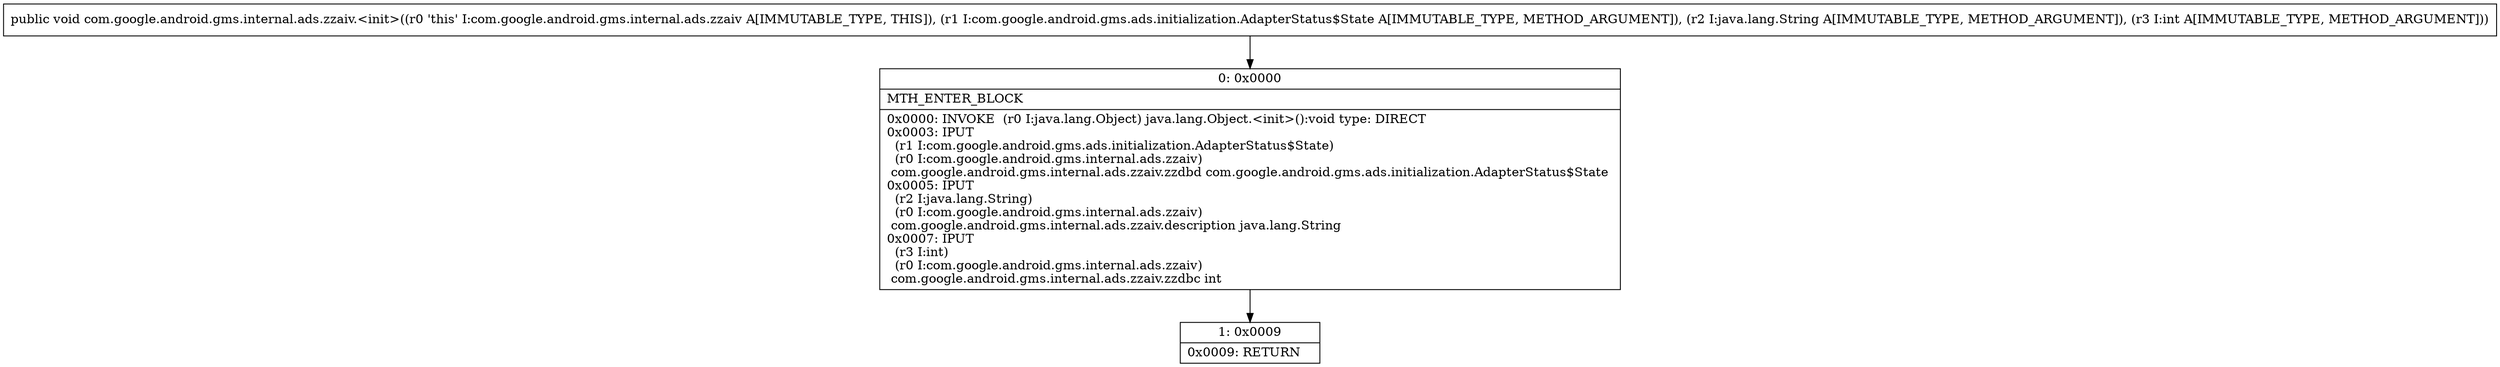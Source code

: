 digraph "CFG forcom.google.android.gms.internal.ads.zzaiv.\<init\>(Lcom\/google\/android\/gms\/ads\/initialization\/AdapterStatus$State;Ljava\/lang\/String;I)V" {
Node_0 [shape=record,label="{0\:\ 0x0000|MTH_ENTER_BLOCK\l|0x0000: INVOKE  (r0 I:java.lang.Object) java.lang.Object.\<init\>():void type: DIRECT \l0x0003: IPUT  \l  (r1 I:com.google.android.gms.ads.initialization.AdapterStatus$State)\l  (r0 I:com.google.android.gms.internal.ads.zzaiv)\l com.google.android.gms.internal.ads.zzaiv.zzdbd com.google.android.gms.ads.initialization.AdapterStatus$State \l0x0005: IPUT  \l  (r2 I:java.lang.String)\l  (r0 I:com.google.android.gms.internal.ads.zzaiv)\l com.google.android.gms.internal.ads.zzaiv.description java.lang.String \l0x0007: IPUT  \l  (r3 I:int)\l  (r0 I:com.google.android.gms.internal.ads.zzaiv)\l com.google.android.gms.internal.ads.zzaiv.zzdbc int \l}"];
Node_1 [shape=record,label="{1\:\ 0x0009|0x0009: RETURN   \l}"];
MethodNode[shape=record,label="{public void com.google.android.gms.internal.ads.zzaiv.\<init\>((r0 'this' I:com.google.android.gms.internal.ads.zzaiv A[IMMUTABLE_TYPE, THIS]), (r1 I:com.google.android.gms.ads.initialization.AdapterStatus$State A[IMMUTABLE_TYPE, METHOD_ARGUMENT]), (r2 I:java.lang.String A[IMMUTABLE_TYPE, METHOD_ARGUMENT]), (r3 I:int A[IMMUTABLE_TYPE, METHOD_ARGUMENT])) }"];
MethodNode -> Node_0;
Node_0 -> Node_1;
}

